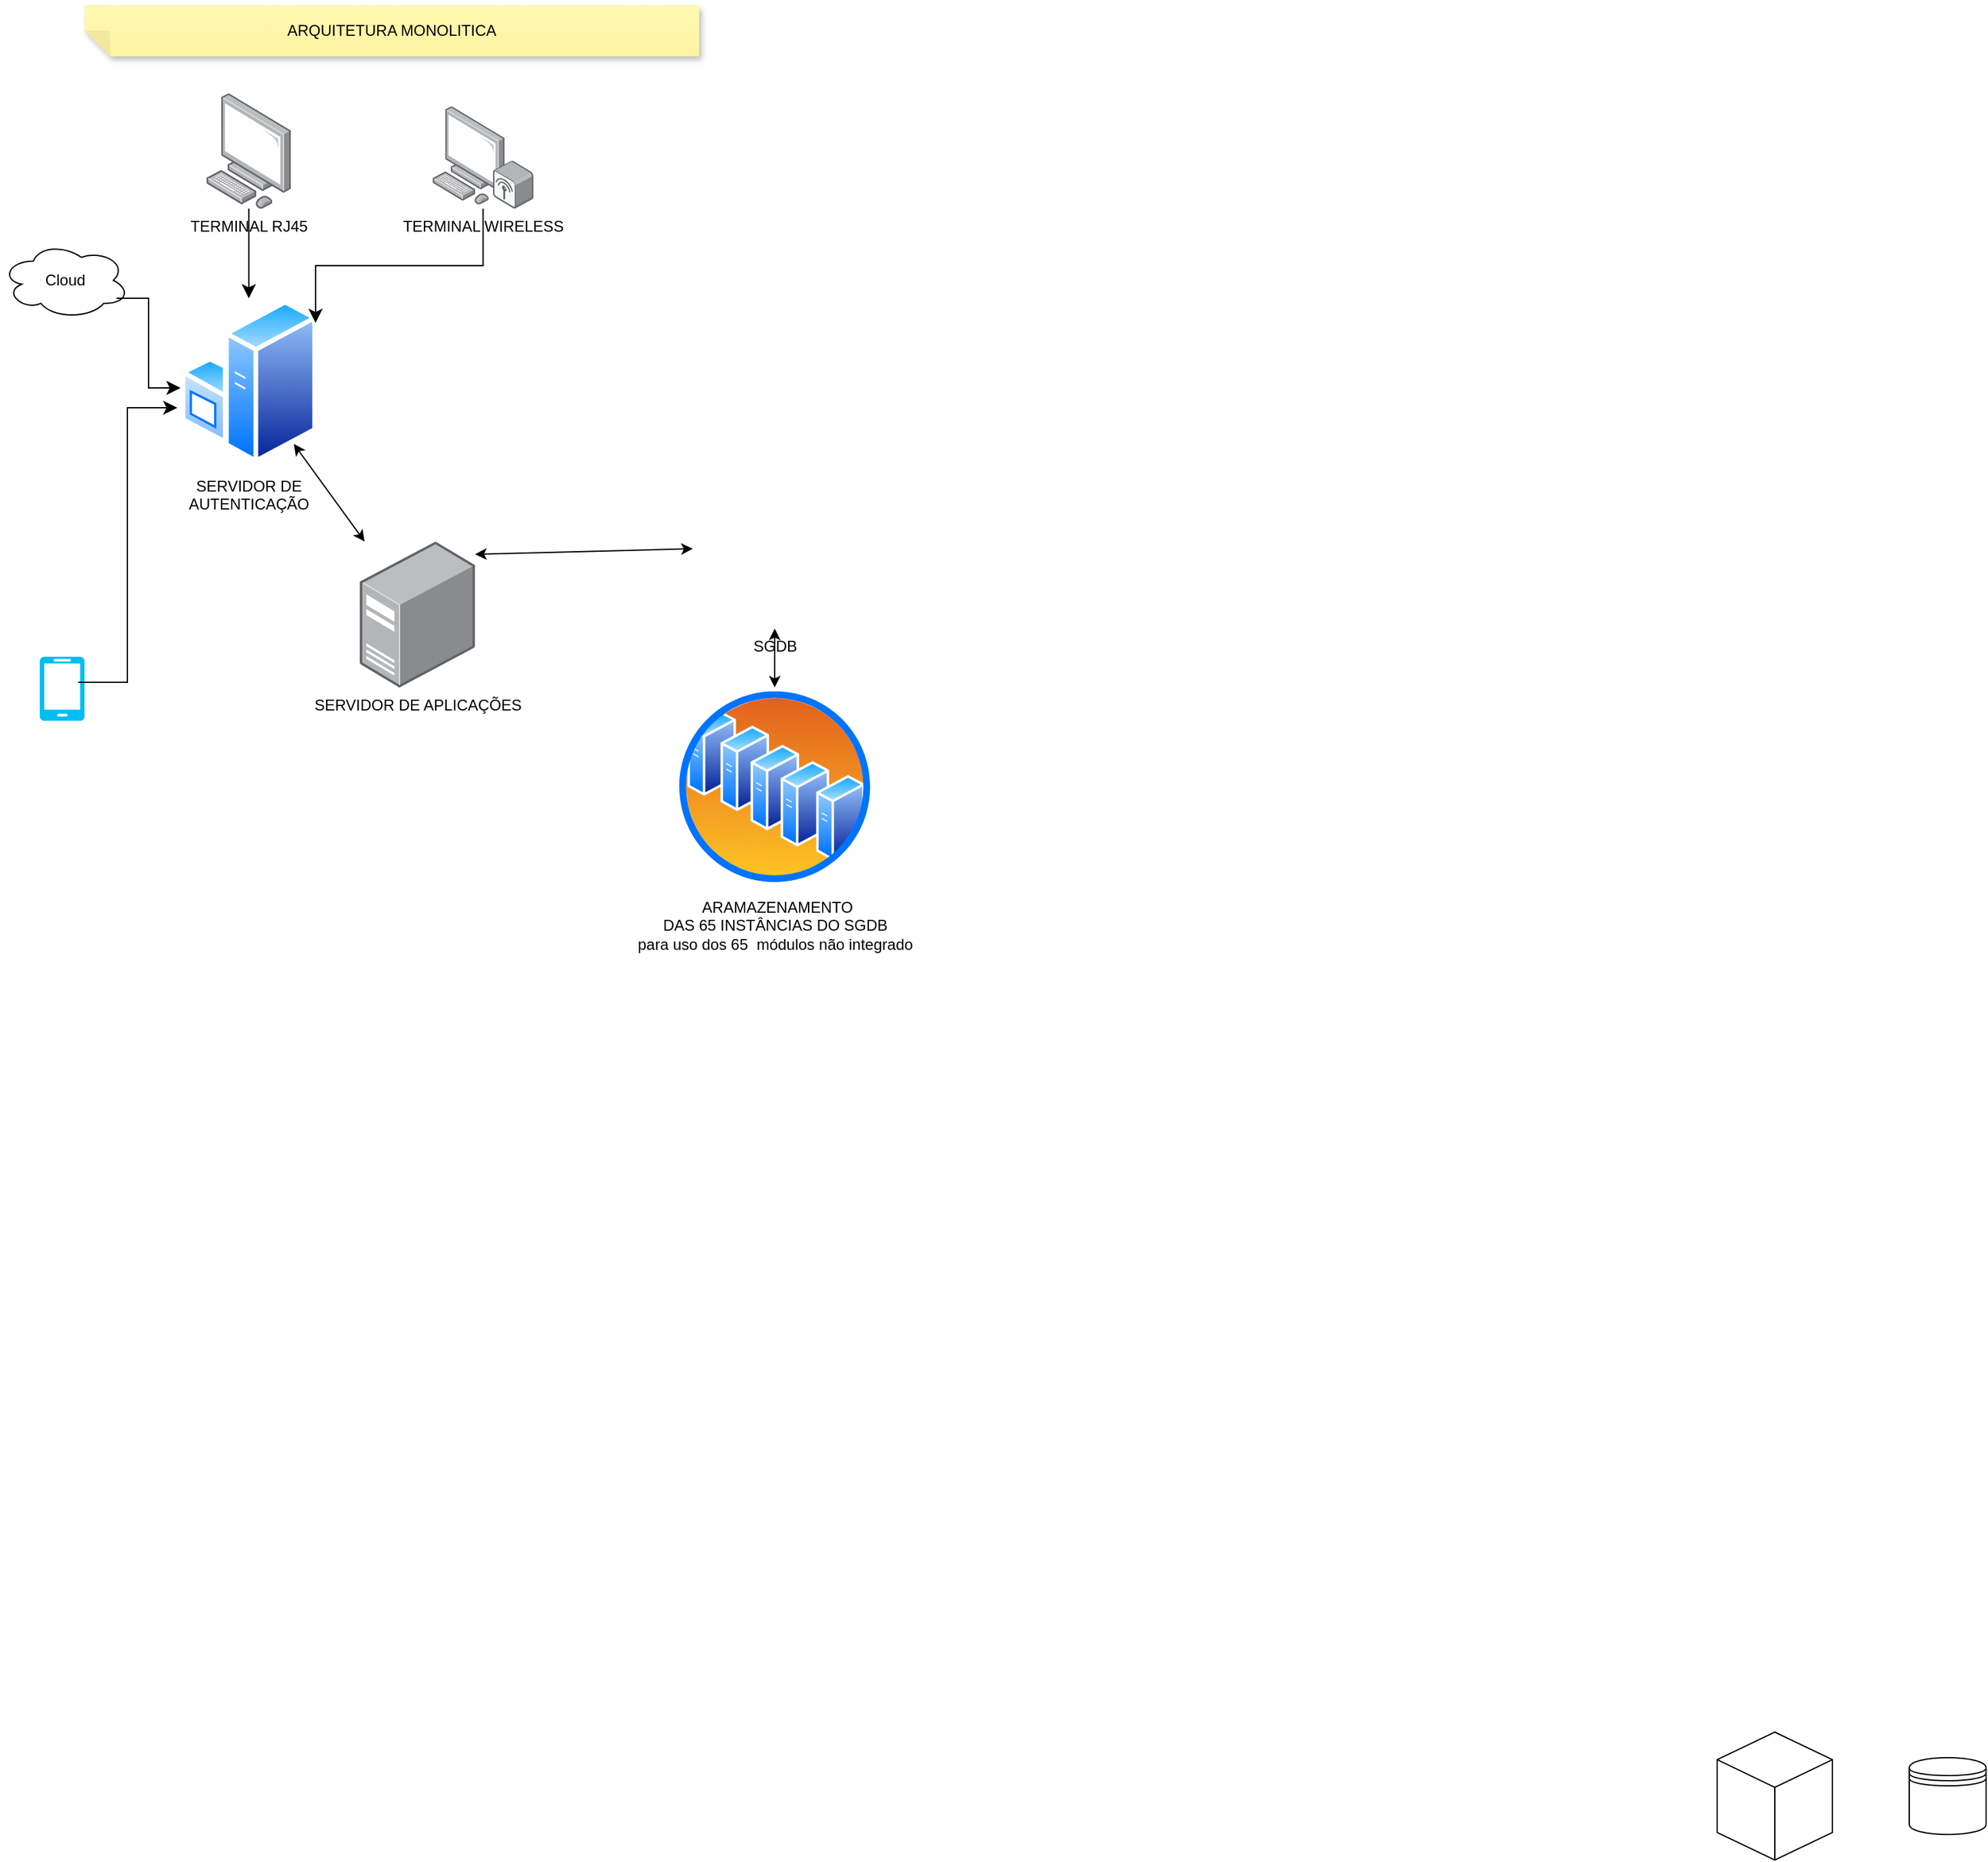 <mxfile version="20.8.20" type="github">
  <diagram name="Página-1" id="vrQVgnBcplRZsaQNlVIw">
    <mxGraphModel dx="1877" dy="1742" grid="1" gridSize="10" guides="1" tooltips="1" connect="1" arrows="1" fold="1" page="1" pageScale="1" pageWidth="827" pageHeight="1169" math="0" shadow="0">
      <root>
        <mxCell id="0" />
        <mxCell id="1" parent="0" />
        <mxCell id="DquQTZMPiSn_yVQ3O4vY-1" value="" style="shape=datastore;whiteSpace=wrap;html=1;" vertex="1" parent="1">
          <mxGeometry x="740" y="200" width="60" height="60" as="geometry" />
        </mxCell>
        <mxCell id="DquQTZMPiSn_yVQ3O4vY-2" value="" style="html=1;whiteSpace=wrap;shape=isoCube2;backgroundOutline=1;isoAngle=15;" vertex="1" parent="1">
          <mxGeometry x="590" y="180" width="90" height="100" as="geometry" />
        </mxCell>
        <mxCell id="DquQTZMPiSn_yVQ3O4vY-3" value="Cloud" style="ellipse;shape=cloud;whiteSpace=wrap;html=1;align=center;" vertex="1" parent="1">
          <mxGeometry x="-750" y="-984" width="100" height="60" as="geometry" />
        </mxCell>
        <mxCell id="DquQTZMPiSn_yVQ3O4vY-8" value="" style="verticalLabelPosition=bottom;html=1;verticalAlign=top;align=center;strokeColor=none;fillColor=#00BEF2;shape=mxgraph.azure.mobile;pointerEvents=1;" vertex="1" parent="1">
          <mxGeometry x="-720" y="-660" width="35" height="50" as="geometry" />
        </mxCell>
        <mxCell id="DquQTZMPiSn_yVQ3O4vY-10" value="SGDB" style="shape=image;html=1;verticalAlign=top;verticalLabelPosition=bottom;labelBackgroundColor=#ffffff;imageAspect=0;aspect=fixed;image=https://cdn2.iconfinder.com/data/icons/whcompare-isometric-web-hosting-servers/50/database-cache-128.png" vertex="1" parent="1">
          <mxGeometry x="-210" y="-810" width="128" height="128" as="geometry" />
        </mxCell>
        <mxCell id="DquQTZMPiSn_yVQ3O4vY-33" value="" style="edgeStyle=elbowEdgeStyle;elbow=horizontal;endArrow=classic;html=1;curved=0;rounded=0;endSize=8;startSize=8;entryX=-0.024;entryY=0.658;entryDx=0;entryDy=0;entryPerimeter=0;" edge="1" parent="1" target="DquQTZMPiSn_yVQ3O4vY-36">
          <mxGeometry width="50" height="50" relative="1" as="geometry">
            <mxPoint x="-690" y="-640" as="sourcePoint" />
            <mxPoint x="-620" y="-830" as="targetPoint" />
          </mxGeometry>
        </mxCell>
        <mxCell id="DquQTZMPiSn_yVQ3O4vY-35" value="" style="edgeStyle=elbowEdgeStyle;elbow=horizontal;endArrow=classic;html=1;curved=0;rounded=0;endSize=8;startSize=8;entryX=0;entryY=0.156;entryDx=0;entryDy=0;entryPerimeter=0;" edge="1" parent="1">
          <mxGeometry width="50" height="50" relative="1" as="geometry">
            <mxPoint x="-660" y="-940" as="sourcePoint" />
            <mxPoint x="-610" y="-869.985" as="targetPoint" />
          </mxGeometry>
        </mxCell>
        <mxCell id="DquQTZMPiSn_yVQ3O4vY-36" value="SERVIDOR DE &lt;br&gt;AUTENTICAÇÃO" style="aspect=fixed;perimeter=ellipsePerimeter;html=1;align=center;shadow=0;dashed=0;spacingTop=3;image;image=img/lib/active_directory/windows_server.svg;" vertex="1" parent="1">
          <mxGeometry x="-610" y="-940" width="106.6" height="130" as="geometry" />
        </mxCell>
        <mxCell id="DquQTZMPiSn_yVQ3O4vY-38" value="TERMINAL RJ45" style="points=[];aspect=fixed;html=1;align=center;shadow=0;dashed=0;image;image=img/lib/allied_telesis/computer_and_terminals/Personal_Computer.svg;" vertex="1" parent="1">
          <mxGeometry x="-590" y="-1100" width="66.41" height="90" as="geometry" />
        </mxCell>
        <mxCell id="DquQTZMPiSn_yVQ3O4vY-39" value="TERMINAL WIRELESS" style="points=[];aspect=fixed;html=1;align=center;shadow=0;dashed=0;image;image=img/lib/allied_telesis/computer_and_terminals/Personal_Computer_Wireless.svg;" vertex="1" parent="1">
          <mxGeometry x="-413" y="-1090" width="78.5" height="80" as="geometry" />
        </mxCell>
        <mxCell id="DquQTZMPiSn_yVQ3O4vY-41" value="" style="edgeStyle=elbowEdgeStyle;elbow=horizontal;endArrow=classic;html=1;curved=0;rounded=0;endSize=8;startSize=8;" edge="1" parent="1" source="DquQTZMPiSn_yVQ3O4vY-38" target="DquQTZMPiSn_yVQ3O4vY-36">
          <mxGeometry width="50" height="50" relative="1" as="geometry">
            <mxPoint x="-590" y="-870" as="sourcePoint" />
            <mxPoint x="-540" y="-920" as="targetPoint" />
            <Array as="points">
              <mxPoint x="-560" y="-930" />
            </Array>
          </mxGeometry>
        </mxCell>
        <mxCell id="DquQTZMPiSn_yVQ3O4vY-43" value="" style="edgeStyle=elbowEdgeStyle;elbow=vertical;endArrow=classic;html=1;curved=0;rounded=0;endSize=8;startSize=8;entryX=0.989;entryY=0.148;entryDx=0;entryDy=0;entryPerimeter=0;" edge="1" parent="1" source="DquQTZMPiSn_yVQ3O4vY-39" target="DquQTZMPiSn_yVQ3O4vY-36">
          <mxGeometry width="50" height="50" relative="1" as="geometry">
            <mxPoint x="-410" y="-820" as="sourcePoint" />
            <mxPoint x="-360" y="-870" as="targetPoint" />
          </mxGeometry>
        </mxCell>
        <mxCell id="DquQTZMPiSn_yVQ3O4vY-45" value="" style="endArrow=classic;startArrow=classic;html=1;rounded=0;" edge="1" parent="1" source="DquQTZMPiSn_yVQ3O4vY-36" target="DquQTZMPiSn_yVQ3O4vY-48">
          <mxGeometry width="50" height="50" relative="1" as="geometry">
            <mxPoint x="-350" y="-800" as="sourcePoint" />
            <mxPoint x="-300" y="-850" as="targetPoint" />
          </mxGeometry>
        </mxCell>
        <mxCell id="DquQTZMPiSn_yVQ3O4vY-46" value="" style="endArrow=classic;startArrow=classic;html=1;rounded=0;" edge="1" parent="1" source="DquQTZMPiSn_yVQ3O4vY-10" target="DquQTZMPiSn_yVQ3O4vY-47">
          <mxGeometry width="50" height="50" relative="1" as="geometry">
            <mxPoint x="-220" y="-730" as="sourcePoint" />
            <mxPoint x="-170" y="-730" as="targetPoint" />
          </mxGeometry>
        </mxCell>
        <mxCell id="DquQTZMPiSn_yVQ3O4vY-47" value="&amp;nbsp;ARAMAZENAMENTO&lt;br style=&quot;border-color: var(--border-color);&quot;&gt;DAS 65 INSTÂNCIAS DO SGDB&lt;br style=&quot;border-color: var(--border-color);&quot;&gt;para uso dos 65&amp;nbsp; módulos não integrado" style="aspect=fixed;perimeter=ellipsePerimeter;html=1;align=center;shadow=0;dashed=0;spacingTop=3;image;image=img/lib/active_directory/server_farm.svg;" vertex="1" parent="1">
          <mxGeometry x="-223.5" y="-636" width="155" height="155" as="geometry" />
        </mxCell>
        <mxCell id="DquQTZMPiSn_yVQ3O4vY-48" value="SERVIDOR DE APLICAÇÕES" style="points=[];aspect=fixed;html=1;align=center;shadow=0;dashed=0;image;image=img/lib/allied_telesis/computer_and_terminals/Server_Desktop.svg;" vertex="1" parent="1">
          <mxGeometry x="-470" y="-750" width="89.93" height="114" as="geometry" />
        </mxCell>
        <mxCell id="DquQTZMPiSn_yVQ3O4vY-49" value="" style="endArrow=classic;startArrow=classic;html=1;rounded=0;" edge="1" parent="1" target="DquQTZMPiSn_yVQ3O4vY-10">
          <mxGeometry width="50" height="50" relative="1" as="geometry">
            <mxPoint x="-380" y="-740" as="sourcePoint" />
            <mxPoint x="-320" y="-800" as="targetPoint" />
          </mxGeometry>
        </mxCell>
        <mxCell id="DquQTZMPiSn_yVQ3O4vY-51" value="ARQUITETURA MONOLITICA" style="shape=note;whiteSpace=wrap;html=1;backgroundOutline=1;fontColor=#000000;darkOpacity=0.05;fillColor=#FFF9B2;strokeColor=none;fillStyle=solid;direction=west;gradientDirection=north;gradientColor=#FFF2A1;shadow=1;size=20;pointerEvents=1;" vertex="1" parent="1">
          <mxGeometry x="-685" y="-1169" width="480" height="40" as="geometry" />
        </mxCell>
      </root>
    </mxGraphModel>
  </diagram>
</mxfile>
